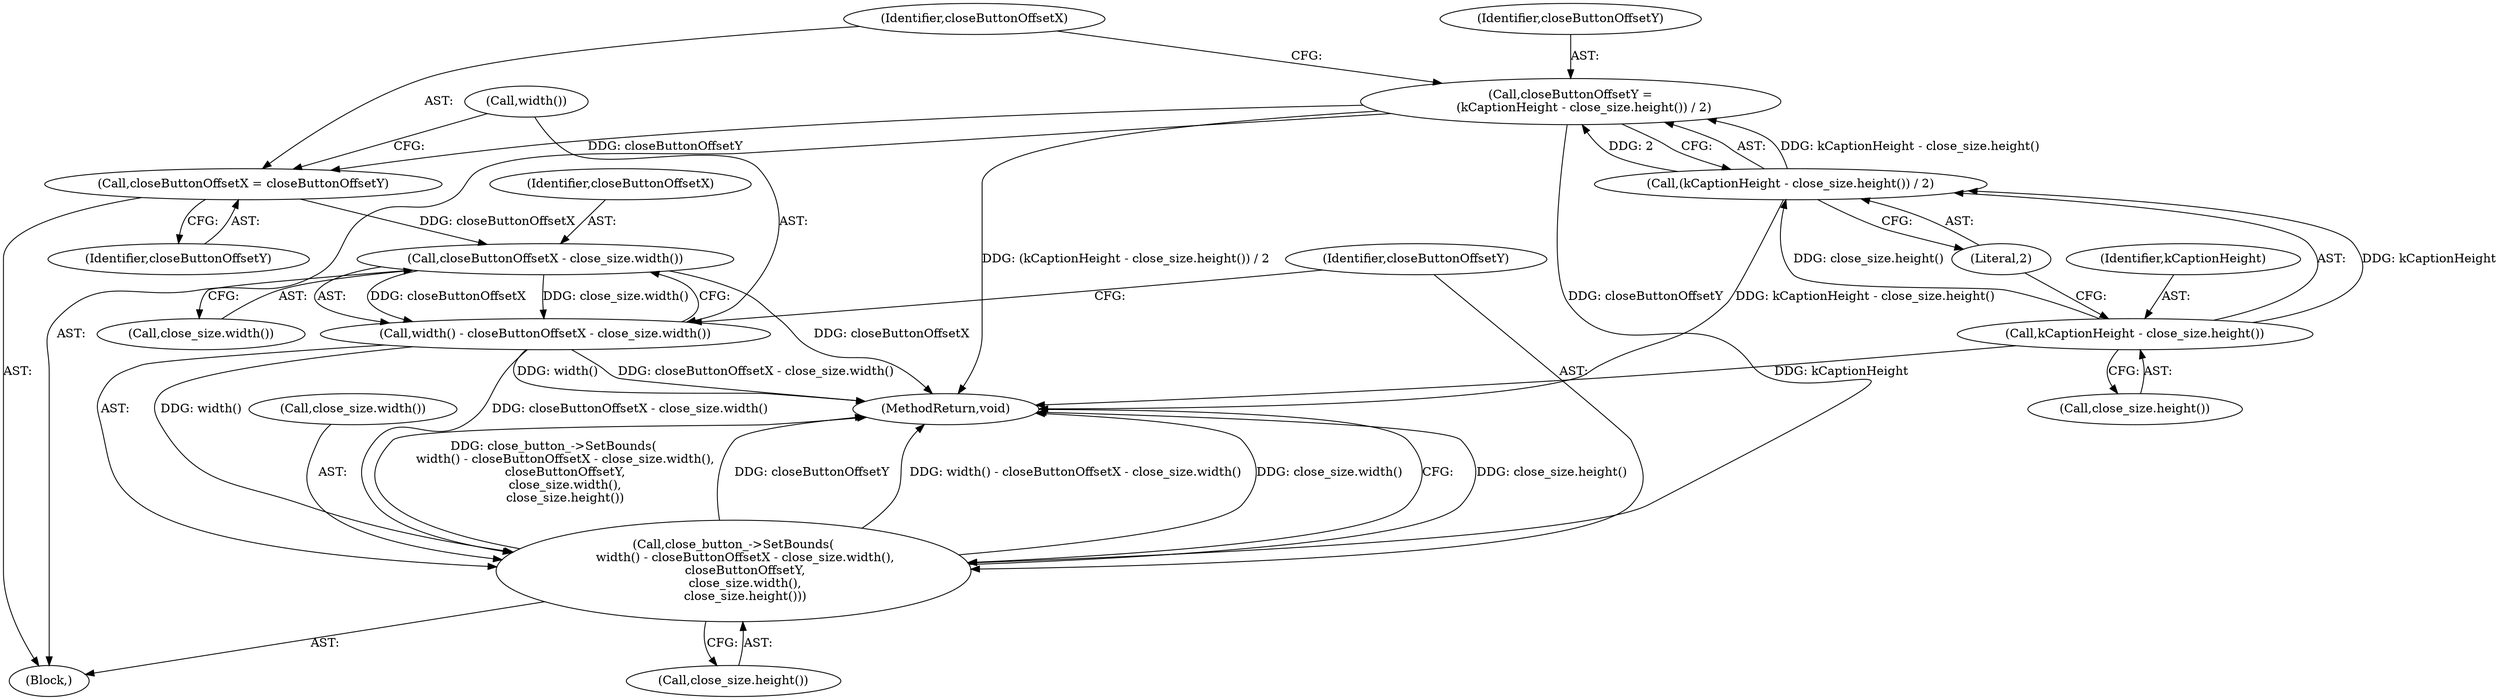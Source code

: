 digraph "0_Chrome_7f8cdab6fda192d15e45a3e9682b1eec427870c5_6@API" {
"1000110" [label="(Call,closeButtonOffsetY =\n       (kCaptionHeight - close_size.height()) / 2)"];
"1000112" [label="(Call,(kCaptionHeight - close_size.height()) / 2)"];
"1000113" [label="(Call,kCaptionHeight - close_size.height())"];
"1000118" [label="(Call,closeButtonOffsetX = closeButtonOffsetY)"];
"1000124" [label="(Call,closeButtonOffsetX - close_size.width())"];
"1000122" [label="(Call,width() - closeButtonOffsetX - close_size.width())"];
"1000121" [label="(Call,close_button_->SetBounds(\n      width() - closeButtonOffsetX - close_size.width(),\n      closeButtonOffsetY,\n      close_size.width(),\n      close_size.height()))"];
"1000130" [label="(MethodReturn,void)"];
"1000113" [label="(Call,kCaptionHeight - close_size.height())"];
"1000123" [label="(Call,width())"];
"1000115" [label="(Call,close_size.height())"];
"1000119" [label="(Identifier,closeButtonOffsetX)"];
"1000122" [label="(Call,width() - closeButtonOffsetX - close_size.width())"];
"1000124" [label="(Call,closeButtonOffsetX - close_size.width())"];
"1000114" [label="(Identifier,kCaptionHeight)"];
"1000126" [label="(Call,close_size.width())"];
"1000116" [label="(Literal,2)"];
"1000127" [label="(Identifier,closeButtonOffsetY)"];
"1000125" [label="(Identifier,closeButtonOffsetX)"];
"1000111" [label="(Identifier,closeButtonOffsetY)"];
"1000128" [label="(Call,close_size.width())"];
"1000112" [label="(Call,(kCaptionHeight - close_size.height()) / 2)"];
"1000101" [label="(Block,)"];
"1000120" [label="(Identifier,closeButtonOffsetY)"];
"1000110" [label="(Call,closeButtonOffsetY =\n       (kCaptionHeight - close_size.height()) / 2)"];
"1000129" [label="(Call,close_size.height())"];
"1000118" [label="(Call,closeButtonOffsetX = closeButtonOffsetY)"];
"1000121" [label="(Call,close_button_->SetBounds(\n      width() - closeButtonOffsetX - close_size.width(),\n      closeButtonOffsetY,\n      close_size.width(),\n      close_size.height()))"];
"1000110" -> "1000101"  [label="AST: "];
"1000110" -> "1000112"  [label="CFG: "];
"1000111" -> "1000110"  [label="AST: "];
"1000112" -> "1000110"  [label="AST: "];
"1000119" -> "1000110"  [label="CFG: "];
"1000110" -> "1000130"  [label="DDG: (kCaptionHeight - close_size.height()) / 2"];
"1000112" -> "1000110"  [label="DDG: kCaptionHeight - close_size.height()"];
"1000112" -> "1000110"  [label="DDG: 2"];
"1000110" -> "1000118"  [label="DDG: closeButtonOffsetY"];
"1000110" -> "1000121"  [label="DDG: closeButtonOffsetY"];
"1000112" -> "1000116"  [label="CFG: "];
"1000113" -> "1000112"  [label="AST: "];
"1000116" -> "1000112"  [label="AST: "];
"1000112" -> "1000130"  [label="DDG: kCaptionHeight - close_size.height()"];
"1000113" -> "1000112"  [label="DDG: kCaptionHeight"];
"1000113" -> "1000112"  [label="DDG: close_size.height()"];
"1000113" -> "1000115"  [label="CFG: "];
"1000114" -> "1000113"  [label="AST: "];
"1000115" -> "1000113"  [label="AST: "];
"1000116" -> "1000113"  [label="CFG: "];
"1000113" -> "1000130"  [label="DDG: kCaptionHeight"];
"1000118" -> "1000101"  [label="AST: "];
"1000118" -> "1000120"  [label="CFG: "];
"1000119" -> "1000118"  [label="AST: "];
"1000120" -> "1000118"  [label="AST: "];
"1000123" -> "1000118"  [label="CFG: "];
"1000118" -> "1000124"  [label="DDG: closeButtonOffsetX"];
"1000124" -> "1000122"  [label="AST: "];
"1000124" -> "1000126"  [label="CFG: "];
"1000125" -> "1000124"  [label="AST: "];
"1000126" -> "1000124"  [label="AST: "];
"1000122" -> "1000124"  [label="CFG: "];
"1000124" -> "1000130"  [label="DDG: closeButtonOffsetX"];
"1000124" -> "1000122"  [label="DDG: closeButtonOffsetX"];
"1000124" -> "1000122"  [label="DDG: close_size.width()"];
"1000122" -> "1000121"  [label="AST: "];
"1000123" -> "1000122"  [label="AST: "];
"1000127" -> "1000122"  [label="CFG: "];
"1000122" -> "1000130"  [label="DDG: width()"];
"1000122" -> "1000130"  [label="DDG: closeButtonOffsetX - close_size.width()"];
"1000122" -> "1000121"  [label="DDG: width()"];
"1000122" -> "1000121"  [label="DDG: closeButtonOffsetX - close_size.width()"];
"1000121" -> "1000101"  [label="AST: "];
"1000121" -> "1000129"  [label="CFG: "];
"1000127" -> "1000121"  [label="AST: "];
"1000128" -> "1000121"  [label="AST: "];
"1000129" -> "1000121"  [label="AST: "];
"1000130" -> "1000121"  [label="CFG: "];
"1000121" -> "1000130"  [label="DDG: close_size.height()"];
"1000121" -> "1000130"  [label="DDG: close_button_->SetBounds(\n      width() - closeButtonOffsetX - close_size.width(),\n      closeButtonOffsetY,\n      close_size.width(),\n      close_size.height())"];
"1000121" -> "1000130"  [label="DDG: closeButtonOffsetY"];
"1000121" -> "1000130"  [label="DDG: width() - closeButtonOffsetX - close_size.width()"];
"1000121" -> "1000130"  [label="DDG: close_size.width()"];
}
